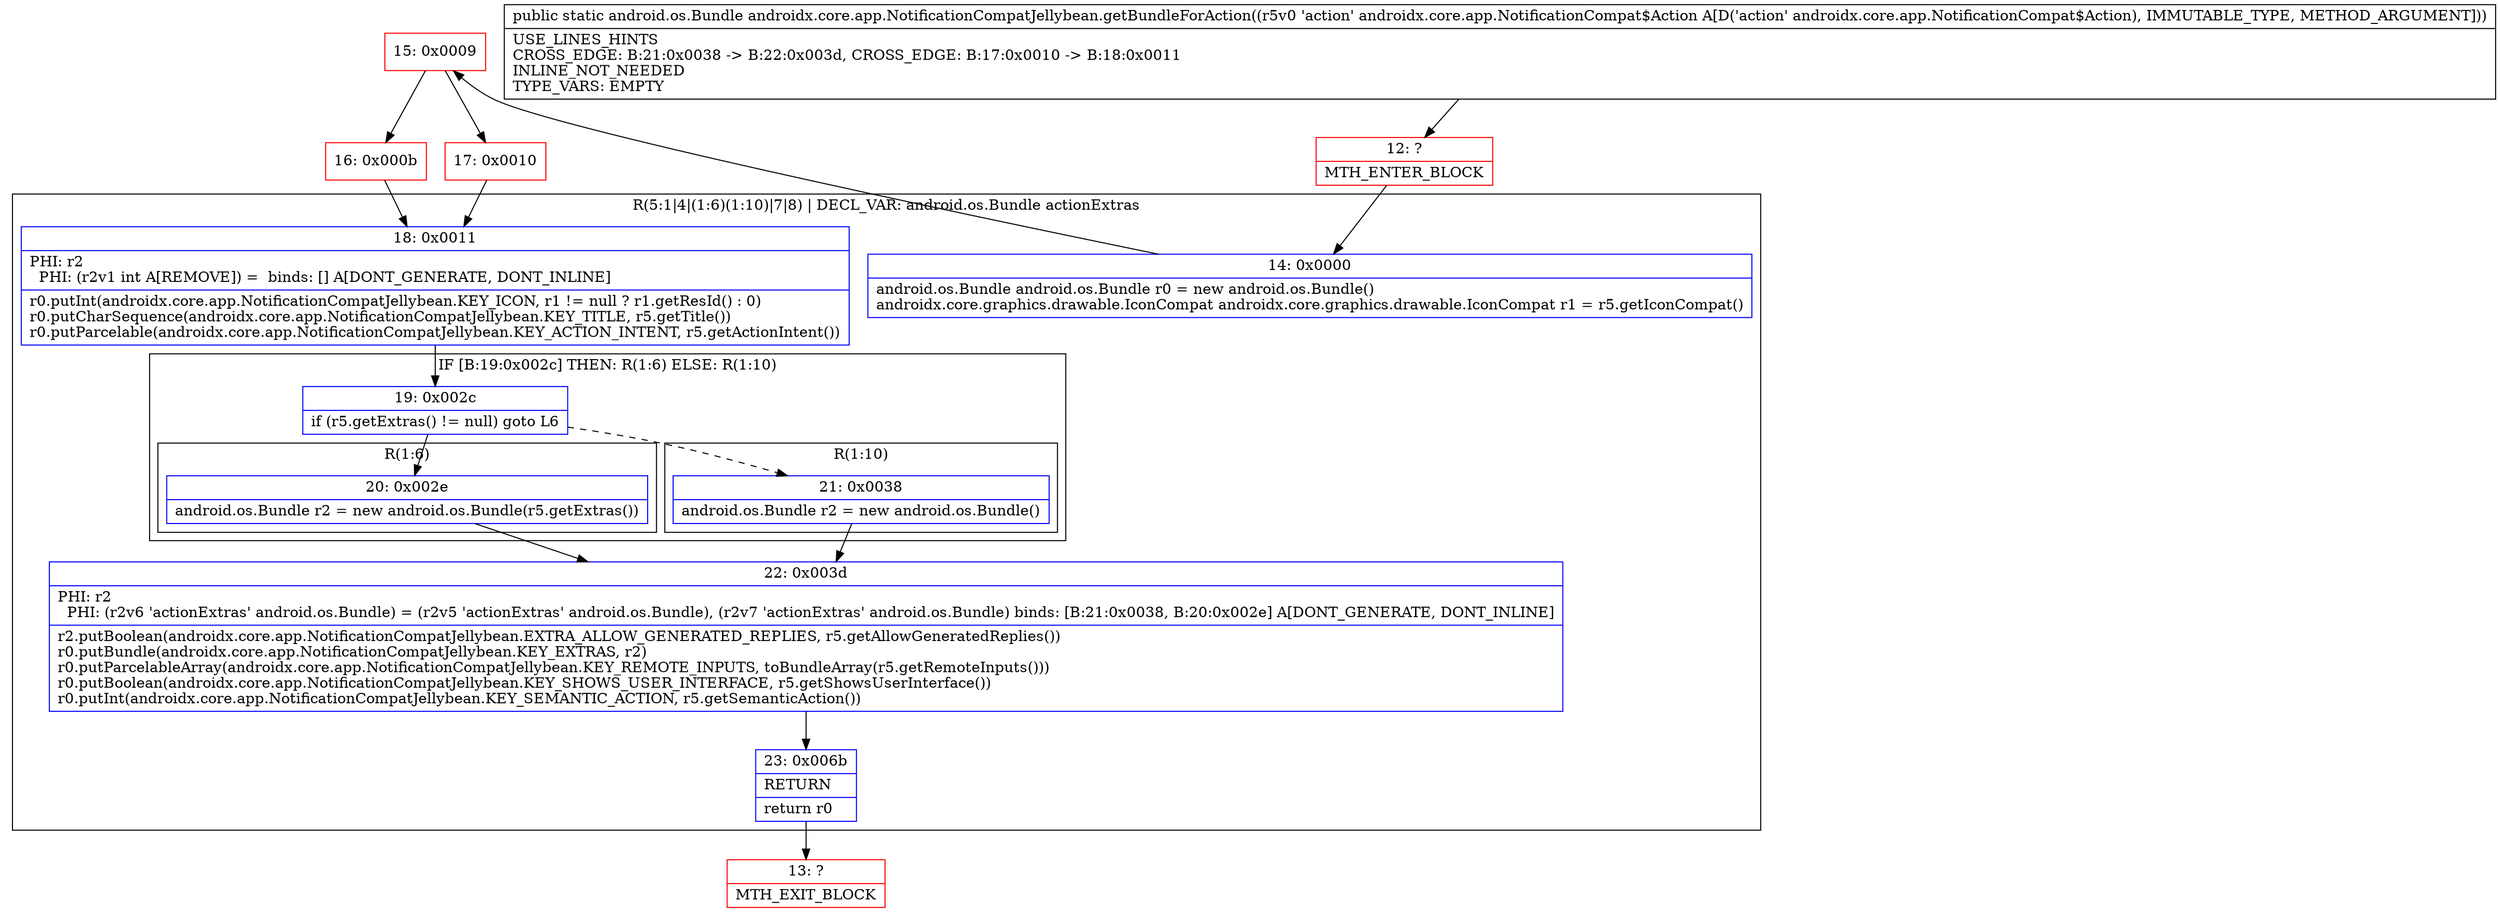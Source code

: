 digraph "CFG forandroidx.core.app.NotificationCompatJellybean.getBundleForAction(Landroidx\/core\/app\/NotificationCompat$Action;)Landroid\/os\/Bundle;" {
subgraph cluster_Region_545997938 {
label = "R(5:1|4|(1:6)(1:10)|7|8) | DECL_VAR: android.os.Bundle actionExtras\l";
node [shape=record,color=blue];
Node_14 [shape=record,label="{14\:\ 0x0000|android.os.Bundle android.os.Bundle r0 = new android.os.Bundle()\landroidx.core.graphics.drawable.IconCompat androidx.core.graphics.drawable.IconCompat r1 = r5.getIconCompat()\l}"];
Node_18 [shape=record,label="{18\:\ 0x0011|PHI: r2 \l  PHI: (r2v1 int A[REMOVE]) =  binds: [] A[DONT_GENERATE, DONT_INLINE]\l|r0.putInt(androidx.core.app.NotificationCompatJellybean.KEY_ICON, r1 != null ? r1.getResId() : 0)\lr0.putCharSequence(androidx.core.app.NotificationCompatJellybean.KEY_TITLE, r5.getTitle())\lr0.putParcelable(androidx.core.app.NotificationCompatJellybean.KEY_ACTION_INTENT, r5.getActionIntent())\l}"];
subgraph cluster_IfRegion_1961451224 {
label = "IF [B:19:0x002c] THEN: R(1:6) ELSE: R(1:10)";
node [shape=record,color=blue];
Node_19 [shape=record,label="{19\:\ 0x002c|if (r5.getExtras() != null) goto L6\l}"];
subgraph cluster_Region_1907236821 {
label = "R(1:6)";
node [shape=record,color=blue];
Node_20 [shape=record,label="{20\:\ 0x002e|android.os.Bundle r2 = new android.os.Bundle(r5.getExtras())\l}"];
}
subgraph cluster_Region_1237242612 {
label = "R(1:10)";
node [shape=record,color=blue];
Node_21 [shape=record,label="{21\:\ 0x0038|android.os.Bundle r2 = new android.os.Bundle()\l}"];
}
}
Node_22 [shape=record,label="{22\:\ 0x003d|PHI: r2 \l  PHI: (r2v6 'actionExtras' android.os.Bundle) = (r2v5 'actionExtras' android.os.Bundle), (r2v7 'actionExtras' android.os.Bundle) binds: [B:21:0x0038, B:20:0x002e] A[DONT_GENERATE, DONT_INLINE]\l|r2.putBoolean(androidx.core.app.NotificationCompatJellybean.EXTRA_ALLOW_GENERATED_REPLIES, r5.getAllowGeneratedReplies())\lr0.putBundle(androidx.core.app.NotificationCompatJellybean.KEY_EXTRAS, r2)\lr0.putParcelableArray(androidx.core.app.NotificationCompatJellybean.KEY_REMOTE_INPUTS, toBundleArray(r5.getRemoteInputs()))\lr0.putBoolean(androidx.core.app.NotificationCompatJellybean.KEY_SHOWS_USER_INTERFACE, r5.getShowsUserInterface())\lr0.putInt(androidx.core.app.NotificationCompatJellybean.KEY_SEMANTIC_ACTION, r5.getSemanticAction())\l}"];
Node_23 [shape=record,label="{23\:\ 0x006b|RETURN\l|return r0\l}"];
}
Node_12 [shape=record,color=red,label="{12\:\ ?|MTH_ENTER_BLOCK\l}"];
Node_15 [shape=record,color=red,label="{15\:\ 0x0009}"];
Node_16 [shape=record,color=red,label="{16\:\ 0x000b}"];
Node_13 [shape=record,color=red,label="{13\:\ ?|MTH_EXIT_BLOCK\l}"];
Node_17 [shape=record,color=red,label="{17\:\ 0x0010}"];
MethodNode[shape=record,label="{public static android.os.Bundle androidx.core.app.NotificationCompatJellybean.getBundleForAction((r5v0 'action' androidx.core.app.NotificationCompat$Action A[D('action' androidx.core.app.NotificationCompat$Action), IMMUTABLE_TYPE, METHOD_ARGUMENT]))  | USE_LINES_HINTS\lCROSS_EDGE: B:21:0x0038 \-\> B:22:0x003d, CROSS_EDGE: B:17:0x0010 \-\> B:18:0x0011\lINLINE_NOT_NEEDED\lTYPE_VARS: EMPTY\l}"];
MethodNode -> Node_12;Node_14 -> Node_15;
Node_18 -> Node_19;
Node_19 -> Node_20;
Node_19 -> Node_21[style=dashed];
Node_20 -> Node_22;
Node_21 -> Node_22;
Node_22 -> Node_23;
Node_23 -> Node_13;
Node_12 -> Node_14;
Node_15 -> Node_16;
Node_15 -> Node_17;
Node_16 -> Node_18;
Node_17 -> Node_18;
}

